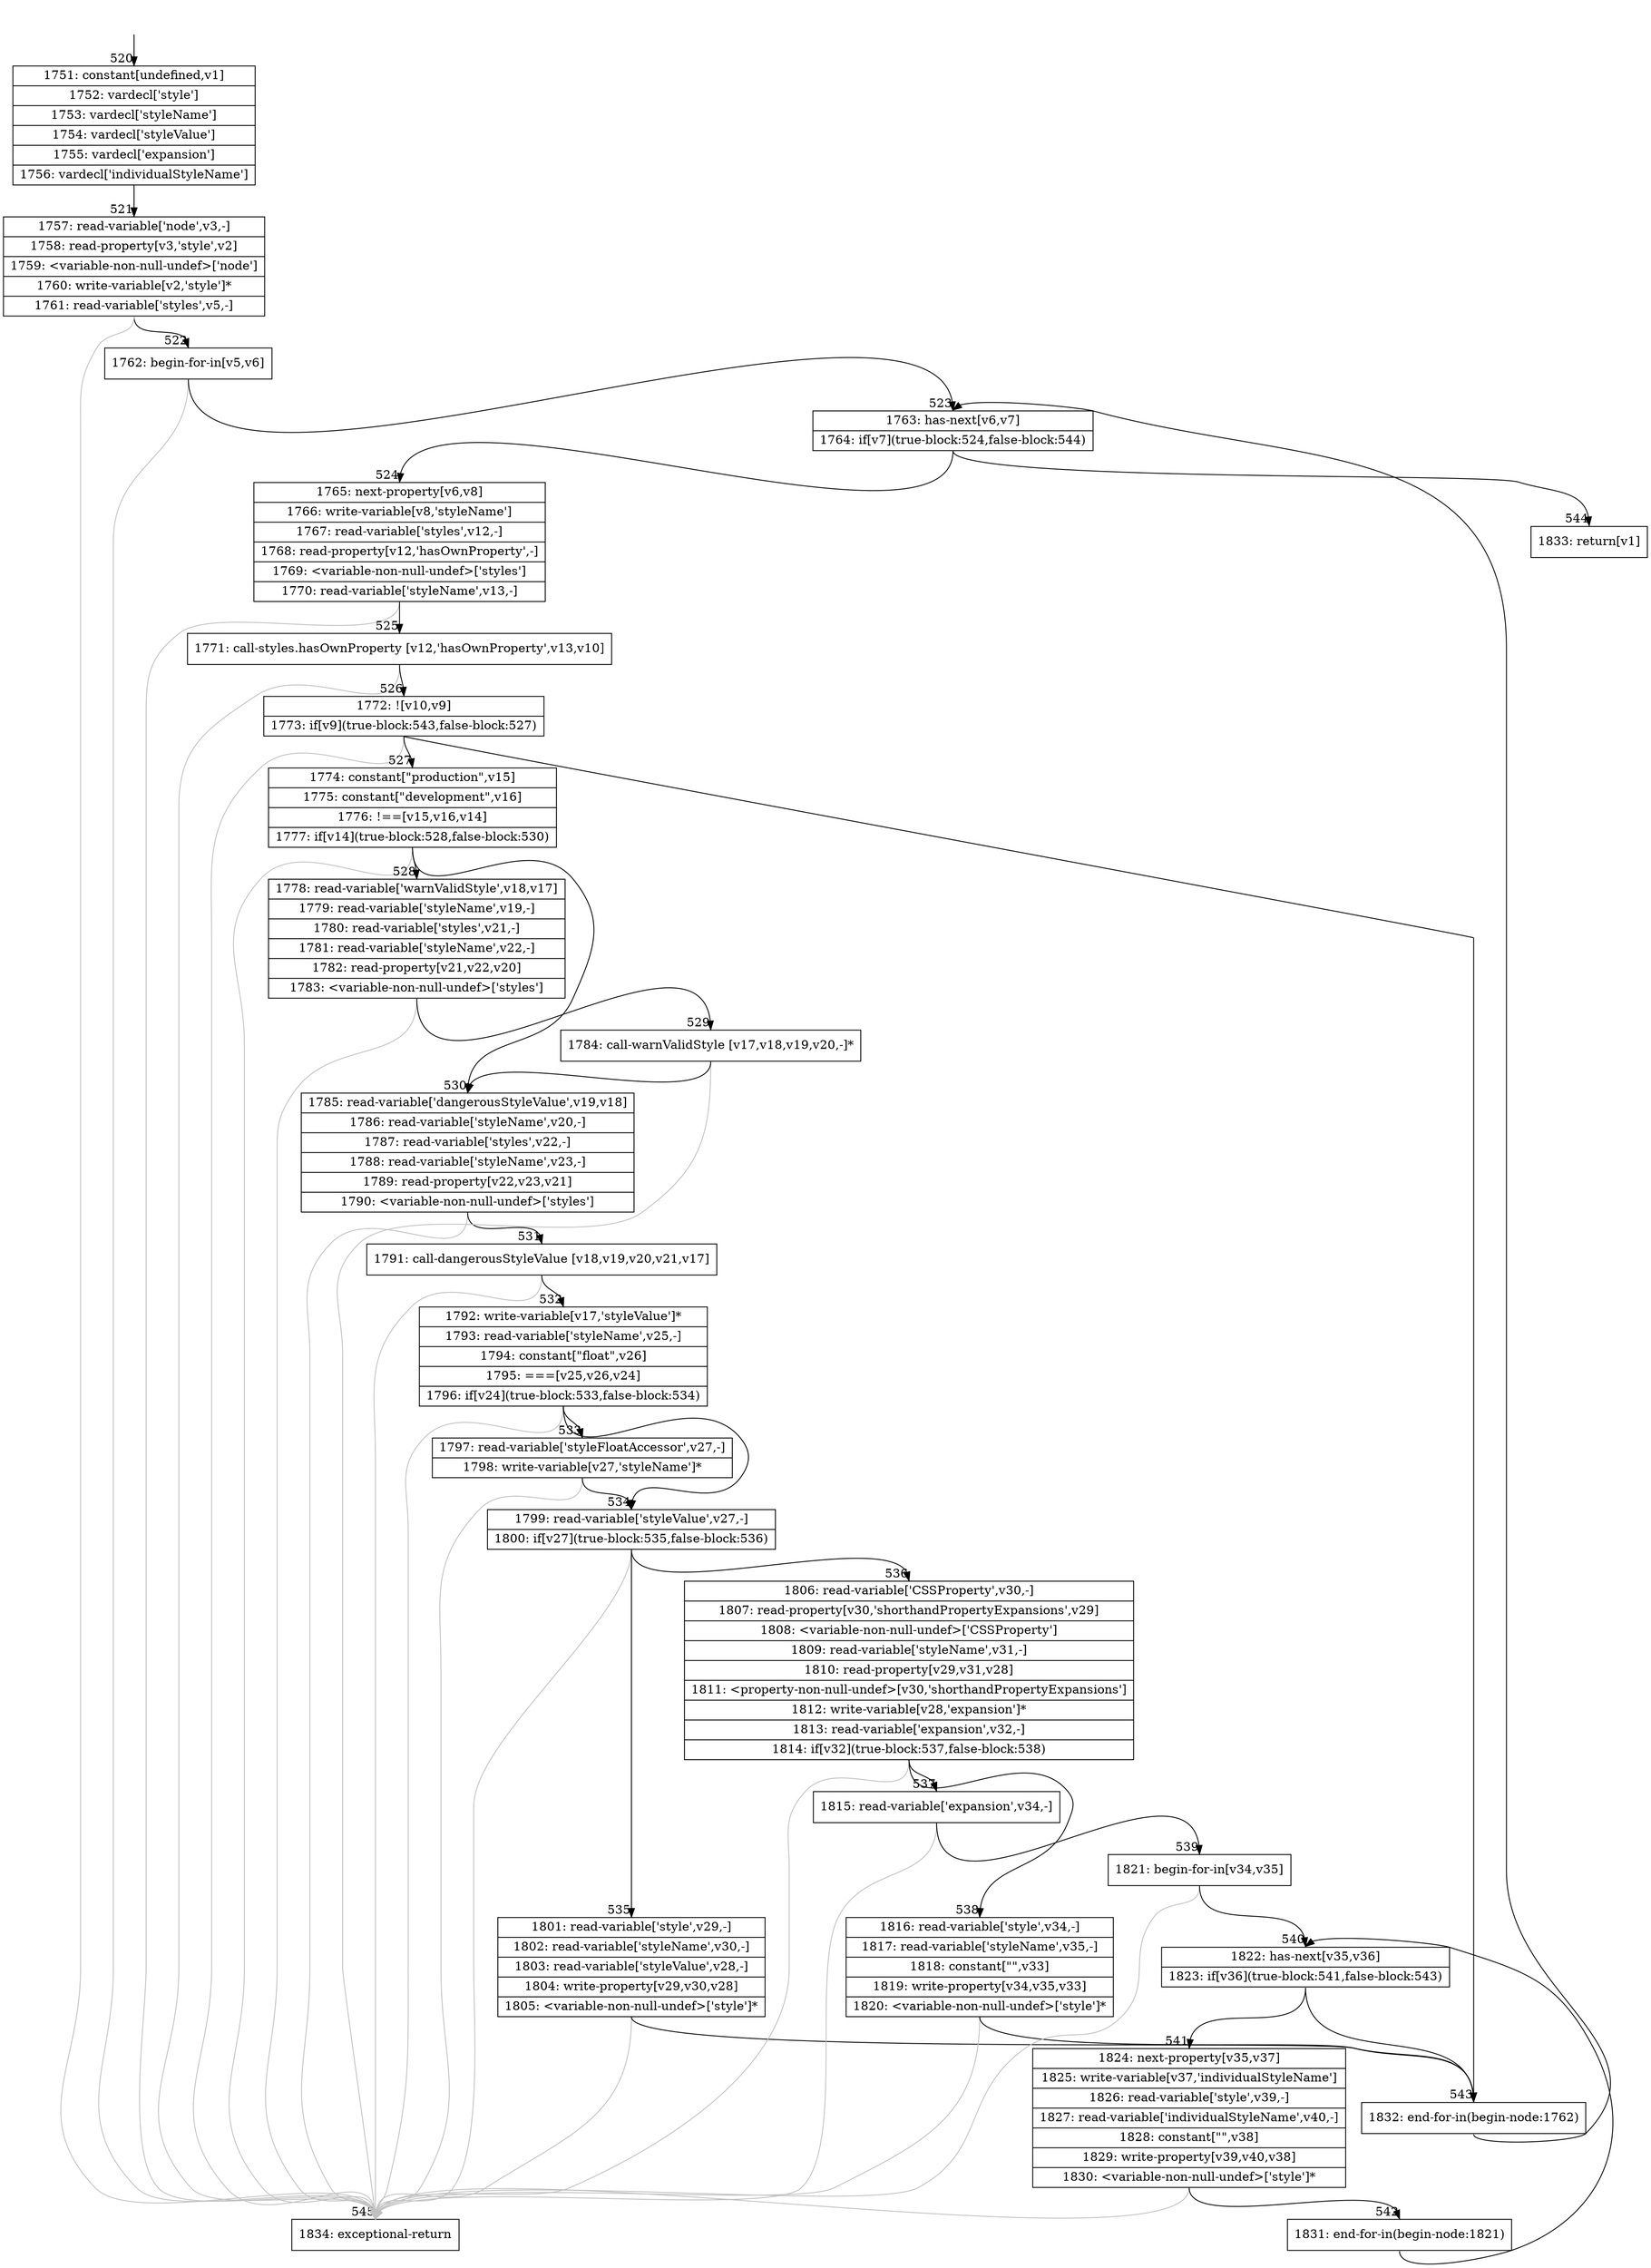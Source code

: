 digraph {
rankdir="TD"
BB_entry34[shape=none,label=""];
BB_entry34 -> BB520 [tailport=s, headport=n, headlabel="    520"]
BB520 [shape=record label="{1751: constant[undefined,v1]|1752: vardecl['style']|1753: vardecl['styleName']|1754: vardecl['styleValue']|1755: vardecl['expansion']|1756: vardecl['individualStyleName']}" ] 
BB520 -> BB521 [tailport=s, headport=n, headlabel="      521"]
BB521 [shape=record label="{1757: read-variable['node',v3,-]|1758: read-property[v3,'style',v2]|1759: \<variable-non-null-undef\>['node']|1760: write-variable[v2,'style']*|1761: read-variable['styles',v5,-]}" ] 
BB521 -> BB522 [tailport=s, headport=n, headlabel="      522"]
BB521 -> BB545 [tailport=s, headport=n, color=gray, headlabel="      545"]
BB522 [shape=record label="{1762: begin-for-in[v5,v6]}" ] 
BB522 -> BB523 [tailport=s, headport=n, headlabel="      523"]
BB522 -> BB545 [tailport=s, headport=n, color=gray]
BB523 [shape=record label="{1763: has-next[v6,v7]|1764: if[v7](true-block:524,false-block:544)}" ] 
BB523 -> BB524 [tailport=s, headport=n, headlabel="      524"]
BB523 -> BB544 [tailport=s, headport=n, headlabel="      544"]
BB524 [shape=record label="{1765: next-property[v6,v8]|1766: write-variable[v8,'styleName']|1767: read-variable['styles',v12,-]|1768: read-property[v12,'hasOwnProperty',-]|1769: \<variable-non-null-undef\>['styles']|1770: read-variable['styleName',v13,-]}" ] 
BB524 -> BB525 [tailport=s, headport=n, headlabel="      525"]
BB524 -> BB545 [tailport=s, headport=n, color=gray]
BB525 [shape=record label="{1771: call-styles.hasOwnProperty [v12,'hasOwnProperty',v13,v10]}" ] 
BB525 -> BB526 [tailport=s, headport=n, headlabel="      526"]
BB525 -> BB545 [tailport=s, headport=n, color=gray]
BB526 [shape=record label="{1772: ![v10,v9]|1773: if[v9](true-block:543,false-block:527)}" ] 
BB526 -> BB543 [tailport=s, headport=n, headlabel="      543"]
BB526 -> BB527 [tailport=s, headport=n, headlabel="      527"]
BB526 -> BB545 [tailport=s, headport=n, color=gray]
BB527 [shape=record label="{1774: constant[\"production\",v15]|1775: constant[\"development\",v16]|1776: !==[v15,v16,v14]|1777: if[v14](true-block:528,false-block:530)}" ] 
BB527 -> BB528 [tailport=s, headport=n, headlabel="      528"]
BB527 -> BB530 [tailport=s, headport=n, headlabel="      530"]
BB527 -> BB545 [tailport=s, headport=n, color=gray]
BB528 [shape=record label="{1778: read-variable['warnValidStyle',v18,v17]|1779: read-variable['styleName',v19,-]|1780: read-variable['styles',v21,-]|1781: read-variable['styleName',v22,-]|1782: read-property[v21,v22,v20]|1783: \<variable-non-null-undef\>['styles']}" ] 
BB528 -> BB529 [tailport=s, headport=n, headlabel="      529"]
BB528 -> BB545 [tailport=s, headport=n, color=gray]
BB529 [shape=record label="{1784: call-warnValidStyle [v17,v18,v19,v20,-]*}" ] 
BB529 -> BB530 [tailport=s, headport=n]
BB529 -> BB545 [tailport=s, headport=n, color=gray]
BB530 [shape=record label="{1785: read-variable['dangerousStyleValue',v19,v18]|1786: read-variable['styleName',v20,-]|1787: read-variable['styles',v22,-]|1788: read-variable['styleName',v23,-]|1789: read-property[v22,v23,v21]|1790: \<variable-non-null-undef\>['styles']}" ] 
BB530 -> BB531 [tailport=s, headport=n, headlabel="      531"]
BB530 -> BB545 [tailport=s, headport=n, color=gray]
BB531 [shape=record label="{1791: call-dangerousStyleValue [v18,v19,v20,v21,v17]}" ] 
BB531 -> BB532 [tailport=s, headport=n, headlabel="      532"]
BB531 -> BB545 [tailport=s, headport=n, color=gray]
BB532 [shape=record label="{1792: write-variable[v17,'styleValue']*|1793: read-variable['styleName',v25,-]|1794: constant[\"float\",v26]|1795: ===[v25,v26,v24]|1796: if[v24](true-block:533,false-block:534)}" ] 
BB532 -> BB533 [tailport=s, headport=n, headlabel="      533"]
BB532 -> BB534 [tailport=s, headport=n, headlabel="      534"]
BB532 -> BB545 [tailport=s, headport=n, color=gray]
BB533 [shape=record label="{1797: read-variable['styleFloatAccessor',v27,-]|1798: write-variable[v27,'styleName']*}" ] 
BB533 -> BB534 [tailport=s, headport=n]
BB533 -> BB545 [tailport=s, headport=n, color=gray]
BB534 [shape=record label="{1799: read-variable['styleValue',v27,-]|1800: if[v27](true-block:535,false-block:536)}" ] 
BB534 -> BB535 [tailport=s, headport=n, headlabel="      535"]
BB534 -> BB536 [tailport=s, headport=n, headlabel="      536"]
BB534 -> BB545 [tailport=s, headport=n, color=gray]
BB535 [shape=record label="{1801: read-variable['style',v29,-]|1802: read-variable['styleName',v30,-]|1803: read-variable['styleValue',v28,-]|1804: write-property[v29,v30,v28]|1805: \<variable-non-null-undef\>['style']*}" ] 
BB535 -> BB543 [tailport=s, headport=n]
BB535 -> BB545 [tailport=s, headport=n, color=gray]
BB536 [shape=record label="{1806: read-variable['CSSProperty',v30,-]|1807: read-property[v30,'shorthandPropertyExpansions',v29]|1808: \<variable-non-null-undef\>['CSSProperty']|1809: read-variable['styleName',v31,-]|1810: read-property[v29,v31,v28]|1811: \<property-non-null-undef\>[v30,'shorthandPropertyExpansions']|1812: write-variable[v28,'expansion']*|1813: read-variable['expansion',v32,-]|1814: if[v32](true-block:537,false-block:538)}" ] 
BB536 -> BB537 [tailport=s, headport=n, headlabel="      537"]
BB536 -> BB538 [tailport=s, headport=n, headlabel="      538"]
BB536 -> BB545 [tailport=s, headport=n, color=gray]
BB537 [shape=record label="{1815: read-variable['expansion',v34,-]}" ] 
BB537 -> BB539 [tailport=s, headport=n, headlabel="      539"]
BB537 -> BB545 [tailport=s, headport=n, color=gray]
BB538 [shape=record label="{1816: read-variable['style',v34,-]|1817: read-variable['styleName',v35,-]|1818: constant[\"\",v33]|1819: write-property[v34,v35,v33]|1820: \<variable-non-null-undef\>['style']*}" ] 
BB538 -> BB543 [tailport=s, headport=n]
BB538 -> BB545 [tailport=s, headport=n, color=gray]
BB539 [shape=record label="{1821: begin-for-in[v34,v35]}" ] 
BB539 -> BB540 [tailport=s, headport=n, headlabel="      540"]
BB539 -> BB545 [tailport=s, headport=n, color=gray]
BB540 [shape=record label="{1822: has-next[v35,v36]|1823: if[v36](true-block:541,false-block:543)}" ] 
BB540 -> BB541 [tailport=s, headport=n, headlabel="      541"]
BB540 -> BB543 [tailport=s, headport=n]
BB541 [shape=record label="{1824: next-property[v35,v37]|1825: write-variable[v37,'individualStyleName']|1826: read-variable['style',v39,-]|1827: read-variable['individualStyleName',v40,-]|1828: constant[\"\",v38]|1829: write-property[v39,v40,v38]|1830: \<variable-non-null-undef\>['style']*}" ] 
BB541 -> BB542 [tailport=s, headport=n, headlabel="      542"]
BB541 -> BB545 [tailport=s, headport=n, color=gray]
BB542 [shape=record label="{1831: end-for-in(begin-node:1821)}" ] 
BB542 -> BB540 [tailport=s, headport=n]
BB543 [shape=record label="{1832: end-for-in(begin-node:1762)}" ] 
BB543 -> BB523 [tailport=s, headport=n]
BB544 [shape=record label="{1833: return[v1]}" ] 
BB545 [shape=record label="{1834: exceptional-return}" ] 
//#$~ 971
}
